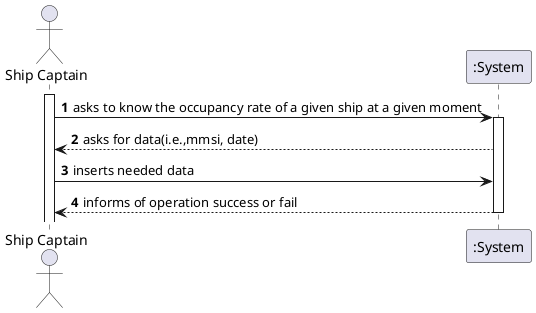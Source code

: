 @startuml
'https://plantuml.com/sequence-diagram

autonumber
actor "Ship Captain" as SC

activate SC
SC-> ":System" : asks to know the occupancy rate of a given ship at a given moment
activate ":System"
":System" --> SC : asks for data(i.e.,mmsi, date)
SC-> ":System" : inserts needed data
":System" --> SC : informs of operation success or fail

deactivate ":System"

@enduml